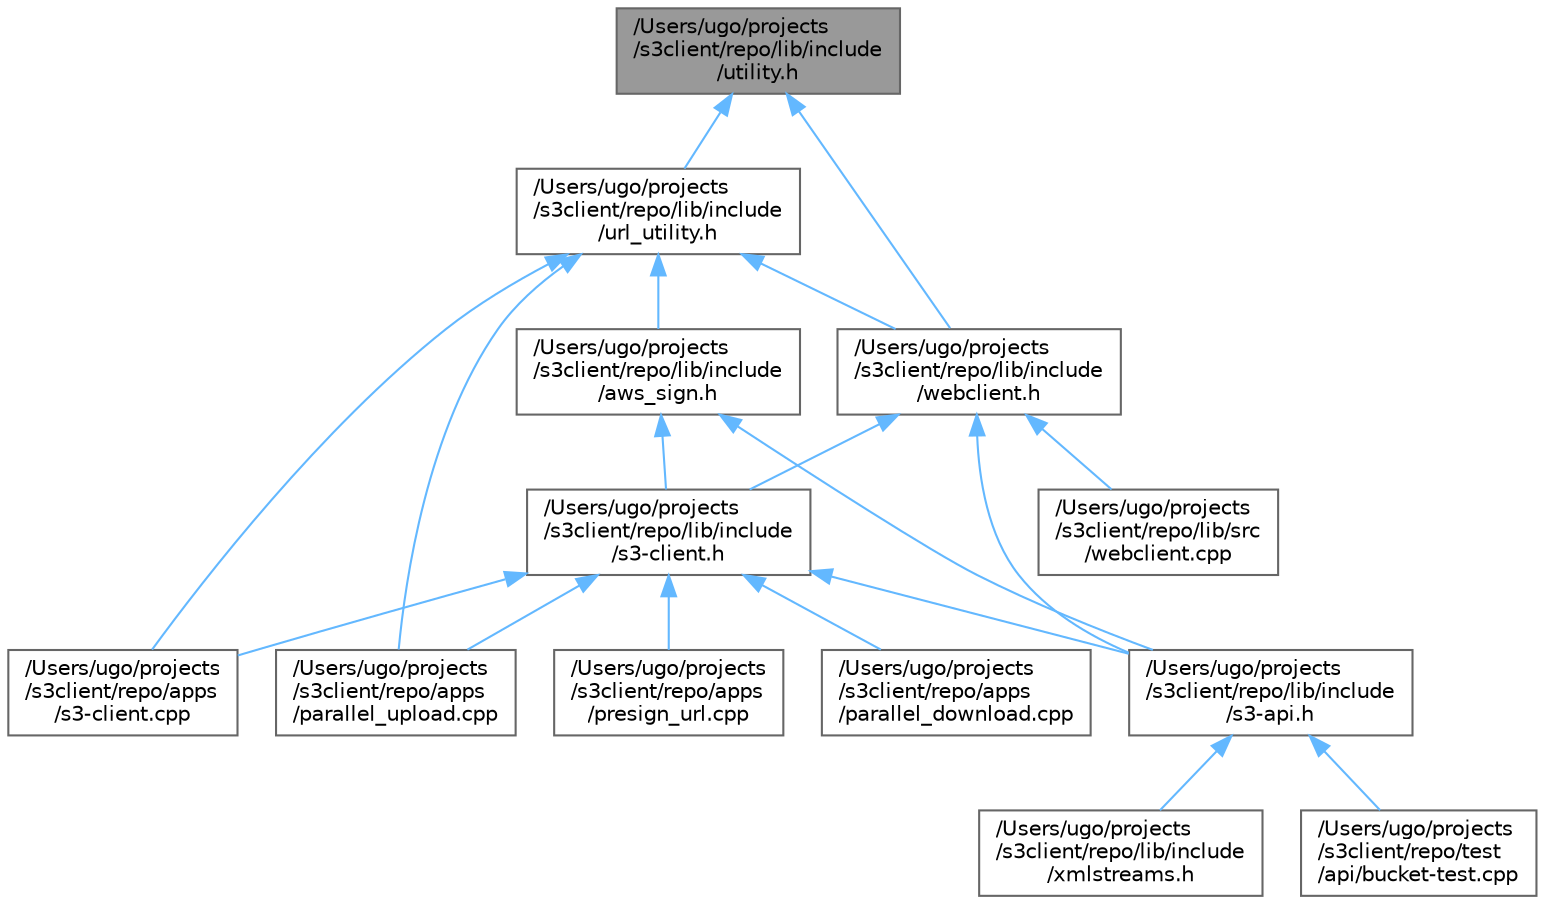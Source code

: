 digraph "/Users/ugo/projects/s3client/repo/lib/include/utility.h"
{
 // INTERACTIVE_SVG=YES
 // LATEX_PDF_SIZE
  bgcolor="transparent";
  edge [fontname=Helvetica,fontsize=10,labelfontname=Helvetica,labelfontsize=10];
  node [fontname=Helvetica,fontsize=10,shape=box,height=0.2,width=0.4];
  Node1 [id="Node000001",label="/Users/ugo/projects\l/s3client/repo/lib/include\l/utility.h",height=0.2,width=0.4,color="gray40", fillcolor="grey60", style="filled", fontcolor="black",tooltip="internal utility functions"];
  Node1 -> Node2 [id="edge1_Node000001_Node000002",dir="back",color="steelblue1",style="solid",tooltip=" "];
  Node2 [id="Node000002",label="/Users/ugo/projects\l/s3client/repo/lib/include\l/url_utility.h",height=0.2,width=0.4,color="grey40", fillcolor="white", style="filled",URL="$url__utility_8h.html",tooltip="Internal utility functions to process and parse text and URLs and create S3 signature keys."];
  Node2 -> Node3 [id="edge2_Node000002_Node000003",dir="back",color="steelblue1",style="solid",tooltip=" "];
  Node3 [id="Node000003",label="/Users/ugo/projects\l/s3client/repo/apps\l/parallel_upload.cpp",height=0.2,width=0.4,color="grey40", fillcolor="white", style="filled",URL="$parallel__upload_8cpp.html",tooltip="Parallel upload to S3 service."];
  Node2 -> Node4 [id="edge3_Node000002_Node000004",dir="back",color="steelblue1",style="solid",tooltip=" "];
  Node4 [id="Node000004",label="/Users/ugo/projects\l/s3client/repo/apps\l/s3-client.cpp",height=0.2,width=0.4,color="grey40", fillcolor="white", style="filled",URL="$apps_2s3-client_8cpp.html",tooltip="Send S3v4-signed requests to S3 andpoint and print raw responses."];
  Node2 -> Node5 [id="edge4_Node000002_Node000005",dir="back",color="steelblue1",style="solid",tooltip=" "];
  Node5 [id="Node000005",label="/Users/ugo/projects\l/s3client/repo/lib/include\l/aws_sign.h",height=0.2,width=0.4,color="grey40", fillcolor="white", style="filled",URL="$aws__sign_8h.html",tooltip="Public interface to signing URLs and HTTP headers with the S3v4 protocol standard."];
  Node5 -> Node6 [id="edge5_Node000005_Node000006",dir="back",color="steelblue1",style="solid",tooltip=" "];
  Node6 [id="Node000006",label="/Users/ugo/projects\l/s3client/repo/lib/include\l/s3-api.h",height=0.2,width=0.4,color="grey40", fillcolor="white", style="filled",URL="$s3-api_8h.html",tooltip="declarations of S3Api class."];
  Node6 -> Node7 [id="edge6_Node000006_Node000007",dir="back",color="steelblue1",style="solid",tooltip=" "];
  Node7 [id="Node000007",label="/Users/ugo/projects\l/s3client/repo/lib/include\l/xmlstreams.h",height=0.2,width=0.4,color="grey40", fillcolor="white", style="filled",URL="$xmlstreams_8h.html",tooltip="xml parser and generator."];
  Node6 -> Node8 [id="edge7_Node000006_Node000008",dir="back",color="steelblue1",style="solid",tooltip=" "];
  Node8 [id="Node000008",label="/Users/ugo/projects\l/s3client/repo/test\l/api/bucket-test.cpp",height=0.2,width=0.4,color="grey40", fillcolor="white", style="filled",URL="$bucket-test_8cpp.html",tooltip="bucket tests"];
  Node5 -> Node9 [id="edge8_Node000005_Node000009",dir="back",color="steelblue1",style="solid",tooltip=" "];
  Node9 [id="Node000009",label="/Users/ugo/projects\l/s3client/repo/lib/include\l/s3-client.h",height=0.2,width=0.4,color="grey40", fillcolor="white", style="filled",URL="$s3-client_8h.html",tooltip="declaration of functions and data types for sending S3 requests, signing URLs and downloading and upl..."];
  Node9 -> Node10 [id="edge9_Node000009_Node000010",dir="back",color="steelblue1",style="solid",tooltip=" "];
  Node10 [id="Node000010",label="/Users/ugo/projects\l/s3client/repo/apps\l/parallel_download.cpp",height=0.2,width=0.4,color="grey40", fillcolor="white", style="filled",URL="$parallel__download_8cpp.html",tooltip="Parallel object download download from S3 service."];
  Node9 -> Node3 [id="edge10_Node000009_Node000003",dir="back",color="steelblue1",style="solid",tooltip=" "];
  Node9 -> Node11 [id="edge11_Node000009_Node000011",dir="back",color="steelblue1",style="solid",tooltip=" "];
  Node11 [id="Node000011",label="/Users/ugo/projects\l/s3client/repo/apps\l/presign_url.cpp",height=0.2,width=0.4,color="grey40", fillcolor="white", style="filled",URL="$presign__url_8cpp.html",tooltip="Presign URL."];
  Node9 -> Node4 [id="edge12_Node000009_Node000004",dir="back",color="steelblue1",style="solid",tooltip=" "];
  Node9 -> Node6 [id="edge13_Node000009_Node000006",dir="back",color="steelblue1",style="solid",tooltip=" "];
  Node2 -> Node12 [id="edge14_Node000002_Node000012",dir="back",color="steelblue1",style="solid",tooltip=" "];
  Node12 [id="Node000012",label="/Users/ugo/projects\l/s3client/repo/lib/include\l/webclient.h",height=0.2,width=0.4,color="grey40", fillcolor="white", style="filled",URL="$webclient_8h.html",tooltip="declaration of WebClient class wrapping libcurl to send web requests."];
  Node12 -> Node6 [id="edge15_Node000012_Node000006",dir="back",color="steelblue1",style="solid",tooltip=" "];
  Node12 -> Node9 [id="edge16_Node000012_Node000009",dir="back",color="steelblue1",style="solid",tooltip=" "];
  Node12 -> Node13 [id="edge17_Node000012_Node000013",dir="back",color="steelblue1",style="solid",tooltip=" "];
  Node13 [id="Node000013",label="/Users/ugo/projects\l/s3client/repo/lib/src\l/webclient.cpp",height=0.2,width=0.4,color="grey40", fillcolor="white", style="filled",URL="$webclient_8cpp.html",tooltip="implementation of WebClient class, wrapper around libcurl"];
  Node1 -> Node12 [id="edge18_Node000001_Node000012",dir="back",color="steelblue1",style="solid",tooltip=" "];
}
